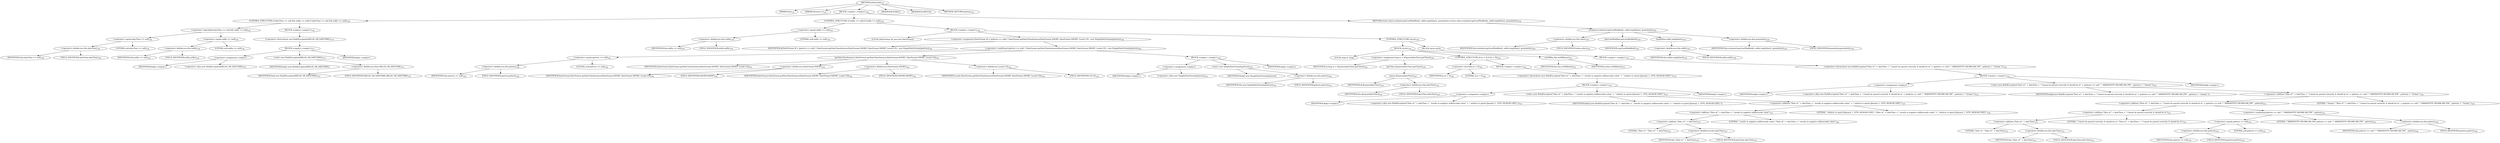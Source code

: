 digraph "isSelected" {  
"178" [label = <(METHOD,isSelected)<SUB>135</SUB>> ]
"4" [label = <(PARAM,this)<SUB>135</SUB>> ]
"179" [label = <(PARAM,Resource r)<SUB>135</SUB>> ]
"180" [label = <(BLOCK,&lt;empty&gt;,&lt;empty&gt;)<SUB>135</SUB>> ]
"181" [label = <(CONTROL_STRUCTURE,if (dateTime == null &amp;&amp; millis == null),if (dateTime == null &amp;&amp; millis == null))<SUB>136</SUB>> ]
"182" [label = <(&lt;operator&gt;.logicalAnd,dateTime == null &amp;&amp; millis == null)<SUB>136</SUB>> ]
"183" [label = <(&lt;operator&gt;.equals,dateTime == null)<SUB>136</SUB>> ]
"184" [label = <(&lt;operator&gt;.fieldAccess,this.dateTime)<SUB>136</SUB>> ]
"185" [label = <(IDENTIFIER,this,dateTime == null)<SUB>136</SUB>> ]
"186" [label = <(FIELD_IDENTIFIER,dateTime,dateTime)<SUB>136</SUB>> ]
"187" [label = <(LITERAL,null,dateTime == null)<SUB>136</SUB>> ]
"188" [label = <(&lt;operator&gt;.equals,millis == null)<SUB>136</SUB>> ]
"189" [label = <(&lt;operator&gt;.fieldAccess,this.millis)<SUB>136</SUB>> ]
"190" [label = <(IDENTIFIER,this,millis == null)<SUB>136</SUB>> ]
"191" [label = <(FIELD_IDENTIFIER,millis,millis)<SUB>136</SUB>> ]
"192" [label = <(LITERAL,null,millis == null)<SUB>136</SUB>> ]
"193" [label = <(BLOCK,&lt;empty&gt;,&lt;empty&gt;)<SUB>136</SUB>> ]
"194" [label = <(&lt;operator&gt;.throw,throw new BuildException(MILLIS_OR_DATETIME);)<SUB>137</SUB>> ]
"195" [label = <(BLOCK,&lt;empty&gt;,&lt;empty&gt;)<SUB>137</SUB>> ]
"196" [label = <(&lt;operator&gt;.assignment,&lt;empty&gt;)> ]
"197" [label = <(IDENTIFIER,$obj1,&lt;empty&gt;)> ]
"198" [label = <(&lt;operator&gt;.alloc,new BuildException(MILLIS_OR_DATETIME))<SUB>137</SUB>> ]
"199" [label = <(&lt;init&gt;,new BuildException(MILLIS_OR_DATETIME))<SUB>137</SUB>> ]
"200" [label = <(IDENTIFIER,$obj1,new BuildException(MILLIS_OR_DATETIME))> ]
"201" [label = <(&lt;operator&gt;.fieldAccess,Date.MILLIS_OR_DATETIME)<SUB>137</SUB>> ]
"202" [label = <(IDENTIFIER,Date,new BuildException(MILLIS_OR_DATETIME))<SUB>137</SUB>> ]
"203" [label = <(FIELD_IDENTIFIER,MILLIS_OR_DATETIME,MILLIS_OR_DATETIME)<SUB>137</SUB>> ]
"204" [label = <(IDENTIFIER,$obj1,&lt;empty&gt;)> ]
"205" [label = <(CONTROL_STRUCTURE,if (millis == null),if (millis == null))<SUB>139</SUB>> ]
"206" [label = <(&lt;operator&gt;.equals,millis == null)<SUB>139</SUB>> ]
"207" [label = <(&lt;operator&gt;.fieldAccess,this.millis)<SUB>139</SUB>> ]
"208" [label = <(IDENTIFIER,this,millis == null)<SUB>139</SUB>> ]
"209" [label = <(FIELD_IDENTIFIER,millis,millis)<SUB>139</SUB>> ]
"210" [label = <(LITERAL,null,millis == null)<SUB>139</SUB>> ]
"211" [label = <(BLOCK,&lt;empty&gt;,&lt;empty&gt;)<SUB>139</SUB>> ]
"212" [label = <(LOCAL,DateFormat df: java.text.DateFormat)> ]
"213" [label = <(&lt;operator&gt;.assignment,DateFormat df = (pattern == null) ? DateFormat.getDateTimeInstance(DateFormat.SHORT, DateFormat.SHORT, Locale.US) : new SimpleDateFormat(pattern))<SUB>140</SUB>> ]
"214" [label = <(IDENTIFIER,df,DateFormat df = (pattern == null) ? DateFormat.getDateTimeInstance(DateFormat.SHORT, DateFormat.SHORT, Locale.US) : new SimpleDateFormat(pattern))<SUB>140</SUB>> ]
"215" [label = <(&lt;operator&gt;.conditional,(pattern == null) ? DateFormat.getDateTimeInstance(DateFormat.SHORT, DateFormat.SHORT, Locale.US) : new SimpleDateFormat(pattern))<SUB>140</SUB>> ]
"216" [label = <(&lt;operator&gt;.equals,pattern == null)<SUB>140</SUB>> ]
"217" [label = <(&lt;operator&gt;.fieldAccess,this.pattern)<SUB>140</SUB>> ]
"218" [label = <(IDENTIFIER,this,pattern == null)<SUB>140</SUB>> ]
"219" [label = <(FIELD_IDENTIFIER,pattern,pattern)<SUB>140</SUB>> ]
"220" [label = <(LITERAL,null,pattern == null)<SUB>140</SUB>> ]
"221" [label = <(getDateTimeInstance,DateFormat.getDateTimeInstance(DateFormat.SHORT, DateFormat.SHORT, Locale.US))<SUB>141</SUB>> ]
"222" [label = <(IDENTIFIER,DateFormat,DateFormat.getDateTimeInstance(DateFormat.SHORT, DateFormat.SHORT, Locale.US))<SUB>141</SUB>> ]
"223" [label = <(&lt;operator&gt;.fieldAccess,DateFormat.SHORT)<SUB>142</SUB>> ]
"224" [label = <(IDENTIFIER,DateFormat,DateFormat.getDateTimeInstance(DateFormat.SHORT, DateFormat.SHORT, Locale.US))<SUB>142</SUB>> ]
"225" [label = <(FIELD_IDENTIFIER,SHORT,SHORT)<SUB>142</SUB>> ]
"226" [label = <(&lt;operator&gt;.fieldAccess,DateFormat.SHORT)<SUB>142</SUB>> ]
"227" [label = <(IDENTIFIER,DateFormat,DateFormat.getDateTimeInstance(DateFormat.SHORT, DateFormat.SHORT, Locale.US))<SUB>142</SUB>> ]
"228" [label = <(FIELD_IDENTIFIER,SHORT,SHORT)<SUB>142</SUB>> ]
"229" [label = <(&lt;operator&gt;.fieldAccess,Locale.US)<SUB>142</SUB>> ]
"230" [label = <(IDENTIFIER,Locale,DateFormat.getDateTimeInstance(DateFormat.SHORT, DateFormat.SHORT, Locale.US))<SUB>142</SUB>> ]
"231" [label = <(FIELD_IDENTIFIER,US,US)<SUB>142</SUB>> ]
"232" [label = <(BLOCK,&lt;empty&gt;,&lt;empty&gt;)<SUB>143</SUB>> ]
"233" [label = <(&lt;operator&gt;.assignment,&lt;empty&gt;)> ]
"234" [label = <(IDENTIFIER,$obj2,&lt;empty&gt;)> ]
"235" [label = <(&lt;operator&gt;.alloc,new SimpleDateFormat(pattern))<SUB>143</SUB>> ]
"236" [label = <(&lt;init&gt;,new SimpleDateFormat(pattern))<SUB>143</SUB>> ]
"237" [label = <(IDENTIFIER,$obj2,new SimpleDateFormat(pattern))> ]
"238" [label = <(&lt;operator&gt;.fieldAccess,this.pattern)<SUB>143</SUB>> ]
"239" [label = <(IDENTIFIER,this,new SimpleDateFormat(pattern))<SUB>143</SUB>> ]
"240" [label = <(FIELD_IDENTIFIER,pattern,pattern)<SUB>143</SUB>> ]
"241" [label = <(IDENTIFIER,$obj2,&lt;empty&gt;)> ]
"242" [label = <(CONTROL_STRUCTURE,try,try)<SUB>144</SUB>> ]
"243" [label = <(BLOCK,try,try)<SUB>144</SUB>> ]
"244" [label = <(LOCAL,long m: long)> ]
"245" [label = <(&lt;operator&gt;.assignment,long m = df.parse(dateTime).getTime())<SUB>145</SUB>> ]
"246" [label = <(IDENTIFIER,m,long m = df.parse(dateTime).getTime())<SUB>145</SUB>> ]
"247" [label = <(getTime,df.parse(dateTime).getTime())<SUB>145</SUB>> ]
"248" [label = <(parse,df.parse(dateTime))<SUB>145</SUB>> ]
"249" [label = <(IDENTIFIER,df,df.parse(dateTime))<SUB>145</SUB>> ]
"250" [label = <(&lt;operator&gt;.fieldAccess,this.dateTime)<SUB>145</SUB>> ]
"251" [label = <(IDENTIFIER,this,df.parse(dateTime))<SUB>145</SUB>> ]
"252" [label = <(FIELD_IDENTIFIER,dateTime,dateTime)<SUB>145</SUB>> ]
"253" [label = <(CONTROL_STRUCTURE,if (m &lt; 0),if (m &lt; 0))<SUB>146</SUB>> ]
"254" [label = <(&lt;operator&gt;.lessThan,m &lt; 0)<SUB>146</SUB>> ]
"255" [label = <(IDENTIFIER,m,m &lt; 0)<SUB>146</SUB>> ]
"256" [label = <(LITERAL,0,m &lt; 0)<SUB>146</SUB>> ]
"257" [label = <(BLOCK,&lt;empty&gt;,&lt;empty&gt;)<SUB>146</SUB>> ]
"258" [label = <(&lt;operator&gt;.throw,throw new BuildException(&quot;Date of &quot; + dateTime + &quot; results in negative milliseconds value&quot; + &quot; relative to epoch (January 1, 1970, 00:00:00 GMT).&quot;);)<SUB>147</SUB>> ]
"259" [label = <(BLOCK,&lt;empty&gt;,&lt;empty&gt;)<SUB>147</SUB>> ]
"260" [label = <(&lt;operator&gt;.assignment,&lt;empty&gt;)> ]
"261" [label = <(IDENTIFIER,$obj3,&lt;empty&gt;)> ]
"262" [label = <(&lt;operator&gt;.alloc,new BuildException(&quot;Date of &quot; + dateTime + &quot; results in negative milliseconds value&quot; + &quot; relative to epoch (January 1, 1970, 00:00:00 GMT).&quot;))<SUB>147</SUB>> ]
"263" [label = <(&lt;init&gt;,new BuildException(&quot;Date of &quot; + dateTime + &quot; results in negative milliseconds value&quot; + &quot; relative to epoch (January 1, 1970, 00:00:00 GMT).&quot;))<SUB>147</SUB>> ]
"264" [label = <(IDENTIFIER,$obj3,new BuildException(&quot;Date of &quot; + dateTime + &quot; results in negative milliseconds value&quot; + &quot; relative to epoch (January 1, 1970, 00:00:00 GMT).&quot;))> ]
"265" [label = <(&lt;operator&gt;.addition,&quot;Date of &quot; + dateTime + &quot; results in negative milliseconds value&quot; + &quot; relative to epoch (January 1, 1970, 00:00:00 GMT).&quot;)<SUB>147</SUB>> ]
"266" [label = <(&lt;operator&gt;.addition,&quot;Date of &quot; + dateTime + &quot; results in negative milliseconds value&quot;)<SUB>147</SUB>> ]
"267" [label = <(&lt;operator&gt;.addition,&quot;Date of &quot; + dateTime)<SUB>147</SUB>> ]
"268" [label = <(LITERAL,&quot;Date of &quot;,&quot;Date of &quot; + dateTime)<SUB>147</SUB>> ]
"269" [label = <(&lt;operator&gt;.fieldAccess,this.dateTime)<SUB>147</SUB>> ]
"270" [label = <(IDENTIFIER,this,&quot;Date of &quot; + dateTime)<SUB>147</SUB>> ]
"271" [label = <(FIELD_IDENTIFIER,dateTime,dateTime)<SUB>147</SUB>> ]
"272" [label = <(LITERAL,&quot; results in negative milliseconds value&quot;,&quot;Date of &quot; + dateTime + &quot; results in negative milliseconds value&quot;)<SUB>148</SUB>> ]
"273" [label = <(LITERAL,&quot; relative to epoch (January 1, 1970, 00:00:00 GMT).&quot;,&quot;Date of &quot; + dateTime + &quot; results in negative milliseconds value&quot; + &quot; relative to epoch (January 1, 1970, 00:00:00 GMT).&quot;)<SUB>149</SUB>> ]
"274" [label = <(IDENTIFIER,$obj3,&lt;empty&gt;)> ]
"275" [label = <(setMillis,this.setMillis(m))<SUB>151</SUB>> ]
"3" [label = <(IDENTIFIER,this,this.setMillis(m))<SUB>151</SUB>> ]
"276" [label = <(IDENTIFIER,m,this.setMillis(m))<SUB>151</SUB>> ]
"277" [label = <(BLOCK,catch,catch)> ]
"278" [label = <(BLOCK,&lt;empty&gt;,&lt;empty&gt;)<SUB>152</SUB>> ]
"279" [label = <(&lt;operator&gt;.throw,throw new BuildException(&quot;Date of &quot; + dateTime + &quot; Cannot be parsed correctly. It should be in&quot; + (pattern == null ? &quot; MM/DD/YYYY HH:MM AM_PM&quot; : pattern) + &quot; format.&quot;);)<SUB>153</SUB>> ]
"280" [label = <(BLOCK,&lt;empty&gt;,&lt;empty&gt;)<SUB>153</SUB>> ]
"281" [label = <(&lt;operator&gt;.assignment,&lt;empty&gt;)> ]
"282" [label = <(IDENTIFIER,$obj4,&lt;empty&gt;)> ]
"283" [label = <(&lt;operator&gt;.alloc,new BuildException(&quot;Date of &quot; + dateTime + &quot; Cannot be parsed correctly. It should be in&quot; + (pattern == null ? &quot; MM/DD/YYYY HH:MM AM_PM&quot; : pattern) + &quot; format.&quot;))<SUB>153</SUB>> ]
"284" [label = <(&lt;init&gt;,new BuildException(&quot;Date of &quot; + dateTime + &quot; Cannot be parsed correctly. It should be in&quot; + (pattern == null ? &quot; MM/DD/YYYY HH:MM AM_PM&quot; : pattern) + &quot; format.&quot;))<SUB>153</SUB>> ]
"285" [label = <(IDENTIFIER,$obj4,new BuildException(&quot;Date of &quot; + dateTime + &quot; Cannot be parsed correctly. It should be in&quot; + (pattern == null ? &quot; MM/DD/YYYY HH:MM AM_PM&quot; : pattern) + &quot; format.&quot;))> ]
"286" [label = <(&lt;operator&gt;.addition,&quot;Date of &quot; + dateTime + &quot; Cannot be parsed correctly. It should be in&quot; + (pattern == null ? &quot; MM/DD/YYYY HH:MM AM_PM&quot; : pattern) + &quot; format.&quot;)<SUB>153</SUB>> ]
"287" [label = <(&lt;operator&gt;.addition,&quot;Date of &quot; + dateTime + &quot; Cannot be parsed correctly. It should be in&quot; + (pattern == null ? &quot; MM/DD/YYYY HH:MM AM_PM&quot; : pattern))<SUB>153</SUB>> ]
"288" [label = <(&lt;operator&gt;.addition,&quot;Date of &quot; + dateTime + &quot; Cannot be parsed correctly. It should be in&quot;)<SUB>153</SUB>> ]
"289" [label = <(&lt;operator&gt;.addition,&quot;Date of &quot; + dateTime)<SUB>153</SUB>> ]
"290" [label = <(LITERAL,&quot;Date of &quot;,&quot;Date of &quot; + dateTime)<SUB>153</SUB>> ]
"291" [label = <(&lt;operator&gt;.fieldAccess,this.dateTime)<SUB>153</SUB>> ]
"292" [label = <(IDENTIFIER,this,&quot;Date of &quot; + dateTime)<SUB>153</SUB>> ]
"293" [label = <(FIELD_IDENTIFIER,dateTime,dateTime)<SUB>153</SUB>> ]
"294" [label = <(LITERAL,&quot; Cannot be parsed correctly. It should be in&quot;,&quot;Date of &quot; + dateTime + &quot; Cannot be parsed correctly. It should be in&quot;)<SUB>154</SUB>> ]
"295" [label = <(&lt;operator&gt;.conditional,pattern == null ? &quot; MM/DD/YYYY HH:MM AM_PM&quot; : pattern)<SUB>155</SUB>> ]
"296" [label = <(&lt;operator&gt;.equals,pattern == null)<SUB>155</SUB>> ]
"297" [label = <(&lt;operator&gt;.fieldAccess,this.pattern)<SUB>155</SUB>> ]
"298" [label = <(IDENTIFIER,this,pattern == null)<SUB>155</SUB>> ]
"299" [label = <(FIELD_IDENTIFIER,pattern,pattern)<SUB>155</SUB>> ]
"300" [label = <(LITERAL,null,pattern == null)<SUB>155</SUB>> ]
"301" [label = <(LITERAL,&quot; MM/DD/YYYY HH:MM AM_PM&quot;,pattern == null ? &quot; MM/DD/YYYY HH:MM AM_PM&quot; : pattern)<SUB>156</SUB>> ]
"302" [label = <(&lt;operator&gt;.fieldAccess,this.pattern)<SUB>156</SUB>> ]
"303" [label = <(IDENTIFIER,this,pattern == null ? &quot; MM/DD/YYYY HH:MM AM_PM&quot; : pattern)<SUB>156</SUB>> ]
"304" [label = <(FIELD_IDENTIFIER,pattern,pattern)<SUB>156</SUB>> ]
"305" [label = <(LITERAL,&quot; format.&quot;,&quot;Date of &quot; + dateTime + &quot; Cannot be parsed correctly. It should be in&quot; + (pattern == null ? &quot; MM/DD/YYYY HH:MM AM_PM&quot; : pattern) + &quot; format.&quot;)<SUB>156</SUB>> ]
"306" [label = <(IDENTIFIER,$obj4,&lt;empty&gt;)> ]
"307" [label = <(RETURN,return when.evaluate(r.getLastModified(), millis.longValue(), granularity);,return when.evaluate(r.getLastModified(), millis.longValue(), granularity);)<SUB>159</SUB>> ]
"308" [label = <(evaluate,evaluate(r.getLastModified(), millis.longValue(), granularity))<SUB>159</SUB>> ]
"309" [label = <(&lt;operator&gt;.fieldAccess,this.when)<SUB>159</SUB>> ]
"310" [label = <(IDENTIFIER,this,evaluate(r.getLastModified(), millis.longValue(), granularity))<SUB>159</SUB>> ]
"311" [label = <(FIELD_IDENTIFIER,when,when)<SUB>159</SUB>> ]
"312" [label = <(getLastModified,getLastModified())<SUB>159</SUB>> ]
"313" [label = <(IDENTIFIER,r,getLastModified())<SUB>159</SUB>> ]
"314" [label = <(longValue,millis.longValue())<SUB>159</SUB>> ]
"315" [label = <(&lt;operator&gt;.fieldAccess,this.millis)<SUB>159</SUB>> ]
"316" [label = <(IDENTIFIER,this,millis.longValue())<SUB>159</SUB>> ]
"317" [label = <(FIELD_IDENTIFIER,millis,millis)<SUB>159</SUB>> ]
"318" [label = <(&lt;operator&gt;.fieldAccess,this.granularity)<SUB>159</SUB>> ]
"319" [label = <(IDENTIFIER,this,evaluate(r.getLastModified(), millis.longValue(), granularity))<SUB>159</SUB>> ]
"320" [label = <(FIELD_IDENTIFIER,granularity,granularity)<SUB>159</SUB>> ]
"321" [label = <(MODIFIER,PUBLIC)> ]
"322" [label = <(MODIFIER,VIRTUAL)> ]
"323" [label = <(METHOD_RETURN,boolean)<SUB>135</SUB>> ]
  "178" -> "4" 
  "178" -> "179" 
  "178" -> "180" 
  "178" -> "321" 
  "178" -> "322" 
  "178" -> "323" 
  "180" -> "181" 
  "180" -> "205" 
  "180" -> "307" 
  "181" -> "182" 
  "181" -> "193" 
  "182" -> "183" 
  "182" -> "188" 
  "183" -> "184" 
  "183" -> "187" 
  "184" -> "185" 
  "184" -> "186" 
  "188" -> "189" 
  "188" -> "192" 
  "189" -> "190" 
  "189" -> "191" 
  "193" -> "194" 
  "194" -> "195" 
  "195" -> "196" 
  "195" -> "199" 
  "195" -> "204" 
  "196" -> "197" 
  "196" -> "198" 
  "199" -> "200" 
  "199" -> "201" 
  "201" -> "202" 
  "201" -> "203" 
  "205" -> "206" 
  "205" -> "211" 
  "206" -> "207" 
  "206" -> "210" 
  "207" -> "208" 
  "207" -> "209" 
  "211" -> "212" 
  "211" -> "213" 
  "211" -> "242" 
  "213" -> "214" 
  "213" -> "215" 
  "215" -> "216" 
  "215" -> "221" 
  "215" -> "232" 
  "216" -> "217" 
  "216" -> "220" 
  "217" -> "218" 
  "217" -> "219" 
  "221" -> "222" 
  "221" -> "223" 
  "221" -> "226" 
  "221" -> "229" 
  "223" -> "224" 
  "223" -> "225" 
  "226" -> "227" 
  "226" -> "228" 
  "229" -> "230" 
  "229" -> "231" 
  "232" -> "233" 
  "232" -> "236" 
  "232" -> "241" 
  "233" -> "234" 
  "233" -> "235" 
  "236" -> "237" 
  "236" -> "238" 
  "238" -> "239" 
  "238" -> "240" 
  "242" -> "243" 
  "242" -> "277" 
  "243" -> "244" 
  "243" -> "245" 
  "243" -> "253" 
  "243" -> "275" 
  "245" -> "246" 
  "245" -> "247" 
  "247" -> "248" 
  "248" -> "249" 
  "248" -> "250" 
  "250" -> "251" 
  "250" -> "252" 
  "253" -> "254" 
  "253" -> "257" 
  "254" -> "255" 
  "254" -> "256" 
  "257" -> "258" 
  "258" -> "259" 
  "259" -> "260" 
  "259" -> "263" 
  "259" -> "274" 
  "260" -> "261" 
  "260" -> "262" 
  "263" -> "264" 
  "263" -> "265" 
  "265" -> "266" 
  "265" -> "273" 
  "266" -> "267" 
  "266" -> "272" 
  "267" -> "268" 
  "267" -> "269" 
  "269" -> "270" 
  "269" -> "271" 
  "275" -> "3" 
  "275" -> "276" 
  "277" -> "278" 
  "278" -> "279" 
  "279" -> "280" 
  "280" -> "281" 
  "280" -> "284" 
  "280" -> "306" 
  "281" -> "282" 
  "281" -> "283" 
  "284" -> "285" 
  "284" -> "286" 
  "286" -> "287" 
  "286" -> "305" 
  "287" -> "288" 
  "287" -> "295" 
  "288" -> "289" 
  "288" -> "294" 
  "289" -> "290" 
  "289" -> "291" 
  "291" -> "292" 
  "291" -> "293" 
  "295" -> "296" 
  "295" -> "301" 
  "295" -> "302" 
  "296" -> "297" 
  "296" -> "300" 
  "297" -> "298" 
  "297" -> "299" 
  "302" -> "303" 
  "302" -> "304" 
  "307" -> "308" 
  "308" -> "309" 
  "308" -> "312" 
  "308" -> "314" 
  "308" -> "318" 
  "309" -> "310" 
  "309" -> "311" 
  "312" -> "313" 
  "314" -> "315" 
  "315" -> "316" 
  "315" -> "317" 
  "318" -> "319" 
  "318" -> "320" 
}

